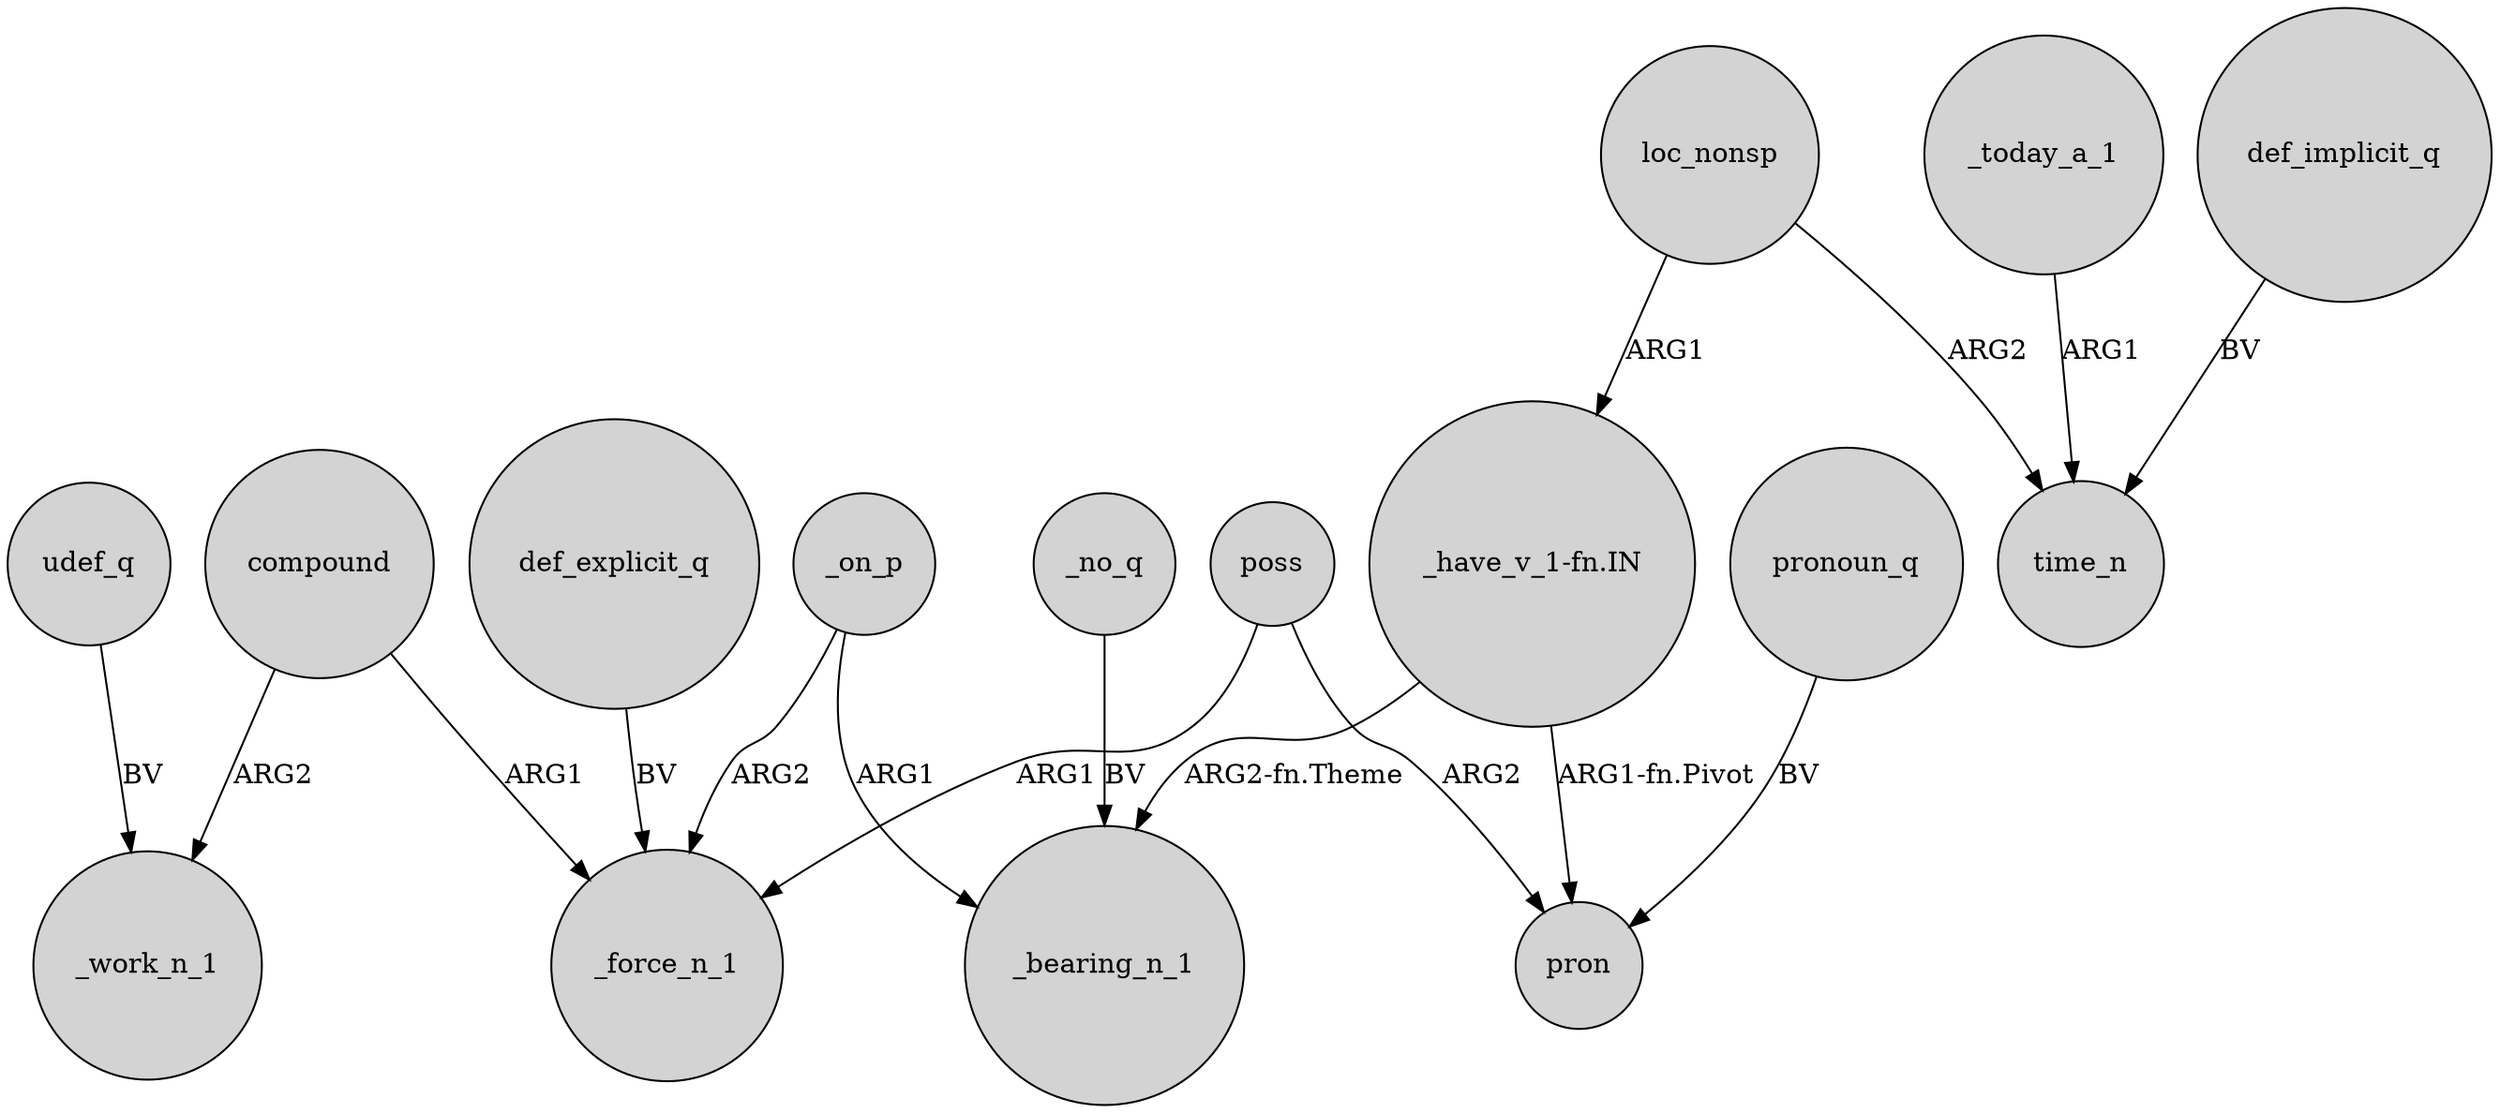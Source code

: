 digraph {
	node [shape=circle style=filled]
	compound -> _work_n_1 [label=ARG2]
	_on_p -> _bearing_n_1 [label=ARG1]
	_today_a_1 -> time_n [label=ARG1]
	pronoun_q -> pron [label=BV]
	poss -> pron [label=ARG2]
	udef_q -> _work_n_1 [label=BV]
	"_have_v_1-fn.IN" -> pron [label="ARG1-fn.Pivot"]
	poss -> _force_n_1 [label=ARG1]
	def_implicit_q -> time_n [label=BV]
	compound -> _force_n_1 [label=ARG1]
	loc_nonsp -> time_n [label=ARG2]
	loc_nonsp -> "_have_v_1-fn.IN" [label=ARG1]
	_no_q -> _bearing_n_1 [label=BV]
	def_explicit_q -> _force_n_1 [label=BV]
	_on_p -> _force_n_1 [label=ARG2]
	"_have_v_1-fn.IN" -> _bearing_n_1 [label="ARG2-fn.Theme"]
}
